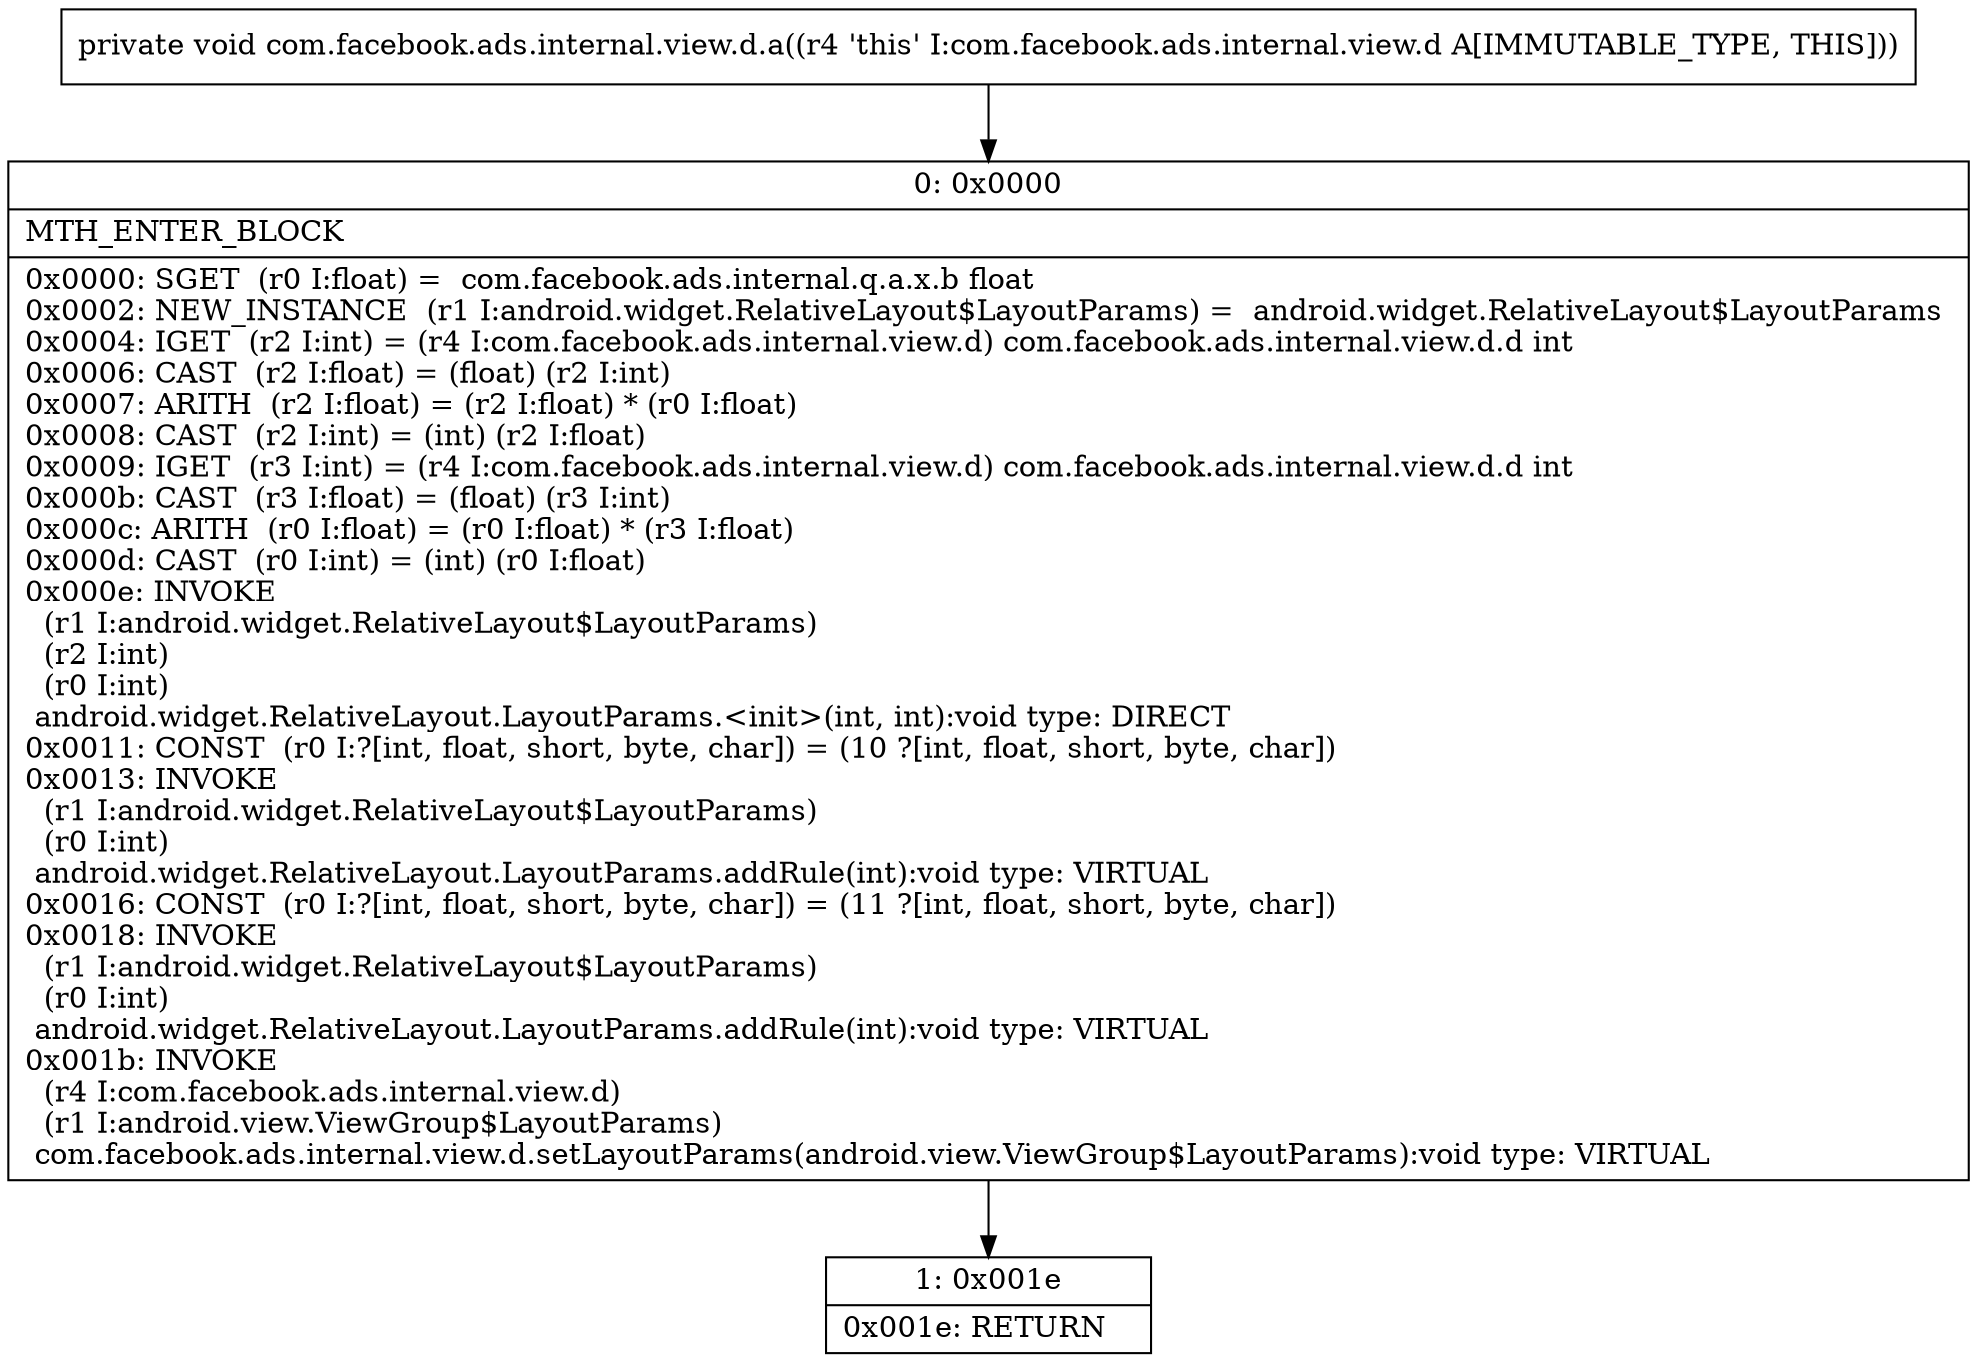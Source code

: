 digraph "CFG forcom.facebook.ads.internal.view.d.a()V" {
Node_0 [shape=record,label="{0\:\ 0x0000|MTH_ENTER_BLOCK\l|0x0000: SGET  (r0 I:float) =  com.facebook.ads.internal.q.a.x.b float \l0x0002: NEW_INSTANCE  (r1 I:android.widget.RelativeLayout$LayoutParams) =  android.widget.RelativeLayout$LayoutParams \l0x0004: IGET  (r2 I:int) = (r4 I:com.facebook.ads.internal.view.d) com.facebook.ads.internal.view.d.d int \l0x0006: CAST  (r2 I:float) = (float) (r2 I:int) \l0x0007: ARITH  (r2 I:float) = (r2 I:float) * (r0 I:float) \l0x0008: CAST  (r2 I:int) = (int) (r2 I:float) \l0x0009: IGET  (r3 I:int) = (r4 I:com.facebook.ads.internal.view.d) com.facebook.ads.internal.view.d.d int \l0x000b: CAST  (r3 I:float) = (float) (r3 I:int) \l0x000c: ARITH  (r0 I:float) = (r0 I:float) * (r3 I:float) \l0x000d: CAST  (r0 I:int) = (int) (r0 I:float) \l0x000e: INVOKE  \l  (r1 I:android.widget.RelativeLayout$LayoutParams)\l  (r2 I:int)\l  (r0 I:int)\l android.widget.RelativeLayout.LayoutParams.\<init\>(int, int):void type: DIRECT \l0x0011: CONST  (r0 I:?[int, float, short, byte, char]) = (10 ?[int, float, short, byte, char]) \l0x0013: INVOKE  \l  (r1 I:android.widget.RelativeLayout$LayoutParams)\l  (r0 I:int)\l android.widget.RelativeLayout.LayoutParams.addRule(int):void type: VIRTUAL \l0x0016: CONST  (r0 I:?[int, float, short, byte, char]) = (11 ?[int, float, short, byte, char]) \l0x0018: INVOKE  \l  (r1 I:android.widget.RelativeLayout$LayoutParams)\l  (r0 I:int)\l android.widget.RelativeLayout.LayoutParams.addRule(int):void type: VIRTUAL \l0x001b: INVOKE  \l  (r4 I:com.facebook.ads.internal.view.d)\l  (r1 I:android.view.ViewGroup$LayoutParams)\l com.facebook.ads.internal.view.d.setLayoutParams(android.view.ViewGroup$LayoutParams):void type: VIRTUAL \l}"];
Node_1 [shape=record,label="{1\:\ 0x001e|0x001e: RETURN   \l}"];
MethodNode[shape=record,label="{private void com.facebook.ads.internal.view.d.a((r4 'this' I:com.facebook.ads.internal.view.d A[IMMUTABLE_TYPE, THIS])) }"];
MethodNode -> Node_0;
Node_0 -> Node_1;
}

